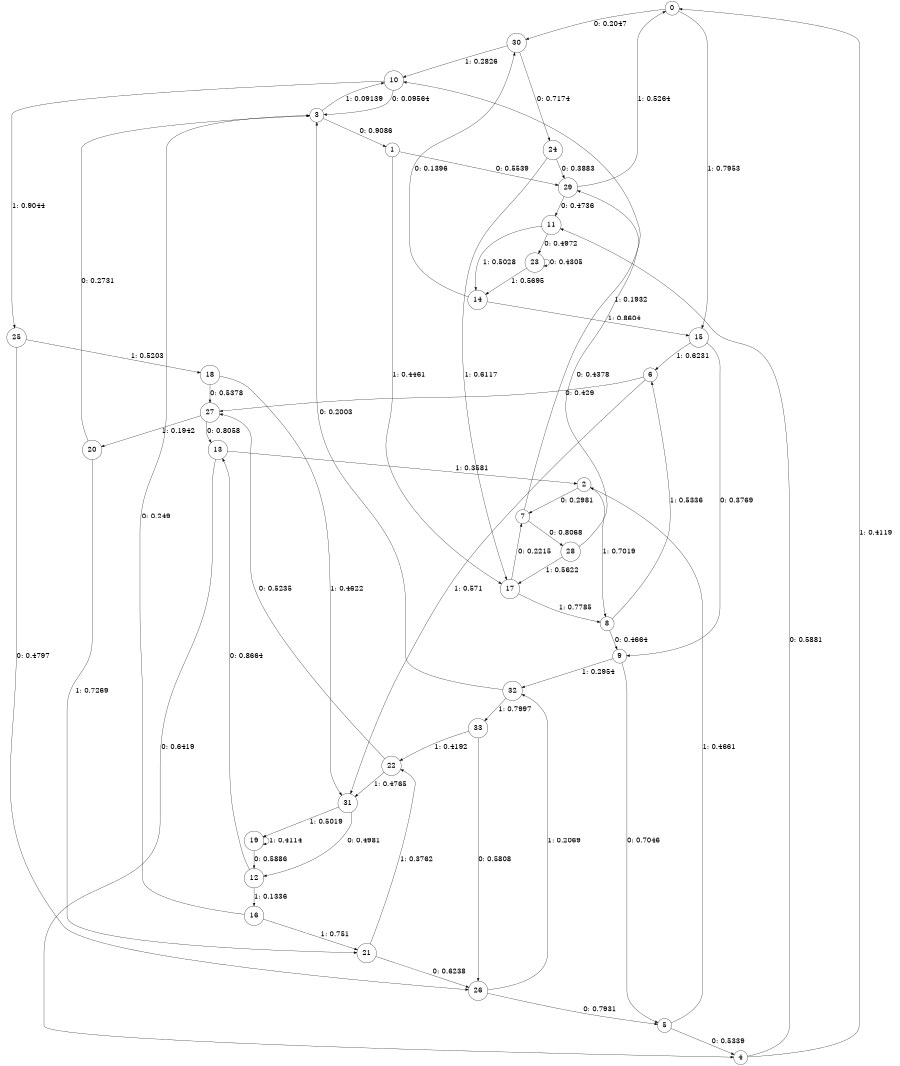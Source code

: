 digraph "ch8concat_phase3_L6" {
size = "6,8.5";
ratio = "fill";
node [shape = circle];
node [fontsize = 24];
edge [fontsize = 24];
0 -> 30 [label = "0: 0.2047   "];
0 -> 15 [label = "1: 0.7953   "];
1 -> 29 [label = "0: 0.5539   "];
1 -> 17 [label = "1: 0.4461   "];
2 -> 7 [label = "0: 0.2981   "];
2 -> 8 [label = "1: 0.7019   "];
3 -> 1 [label = "0: 0.9086   "];
3 -> 10 [label = "1: 0.09139  "];
4 -> 11 [label = "0: 0.5881   "];
4 -> 0 [label = "1: 0.4119   "];
5 -> 4 [label = "0: 0.5339   "];
5 -> 2 [label = "1: 0.4661   "];
6 -> 27 [label = "0: 0.429    "];
6 -> 31 [label = "1: 0.571    "];
7 -> 28 [label = "0: 0.8068   "];
7 -> 10 [label = "1: 0.1932   "];
8 -> 9 [label = "0: 0.4664   "];
8 -> 6 [label = "1: 0.5336   "];
9 -> 5 [label = "0: 0.7046   "];
9 -> 32 [label = "1: 0.2954   "];
10 -> 3 [label = "0: 0.09564  "];
10 -> 25 [label = "1: 0.9044   "];
11 -> 23 [label = "0: 0.4972   "];
11 -> 14 [label = "1: 0.5028   "];
12 -> 13 [label = "0: 0.8664   "];
12 -> 16 [label = "1: 0.1336   "];
13 -> 4 [label = "0: 0.6419   "];
13 -> 2 [label = "1: 0.3581   "];
14 -> 30 [label = "0: 0.1396   "];
14 -> 15 [label = "1: 0.8604   "];
15 -> 9 [label = "0: 0.3769   "];
15 -> 6 [label = "1: 0.6231   "];
16 -> 3 [label = "0: 0.249    "];
16 -> 21 [label = "1: 0.751    "];
17 -> 7 [label = "0: 0.2215   "];
17 -> 8 [label = "1: 0.7785   "];
18 -> 27 [label = "0: 0.5378   "];
18 -> 31 [label = "1: 0.4622   "];
19 -> 12 [label = "0: 0.5886   "];
19 -> 19 [label = "1: 0.4114   "];
20 -> 3 [label = "0: 0.2731   "];
20 -> 21 [label = "1: 0.7269   "];
21 -> 26 [label = "0: 0.6238   "];
21 -> 22 [label = "1: 0.3762   "];
22 -> 27 [label = "0: 0.5235   "];
22 -> 31 [label = "1: 0.4765   "];
23 -> 23 [label = "0: 0.4305   "];
23 -> 14 [label = "1: 0.5695   "];
24 -> 29 [label = "0: 0.3883   "];
24 -> 17 [label = "1: 0.6117   "];
25 -> 26 [label = "0: 0.4797   "];
25 -> 18 [label = "1: 0.5203   "];
26 -> 5 [label = "0: 0.7931   "];
26 -> 32 [label = "1: 0.2069   "];
27 -> 13 [label = "0: 0.8058   "];
27 -> 20 [label = "1: 0.1942   "];
28 -> 29 [label = "0: 0.4378   "];
28 -> 17 [label = "1: 0.5622   "];
29 -> 11 [label = "0: 0.4736   "];
29 -> 0 [label = "1: 0.5264   "];
30 -> 24 [label = "0: 0.7174   "];
30 -> 10 [label = "1: 0.2826   "];
31 -> 12 [label = "0: 0.4981   "];
31 -> 19 [label = "1: 0.5019   "];
32 -> 3 [label = "0: 0.2003   "];
32 -> 33 [label = "1: 0.7997   "];
33 -> 26 [label = "0: 0.5808   "];
33 -> 22 [label = "1: 0.4192   "];
}